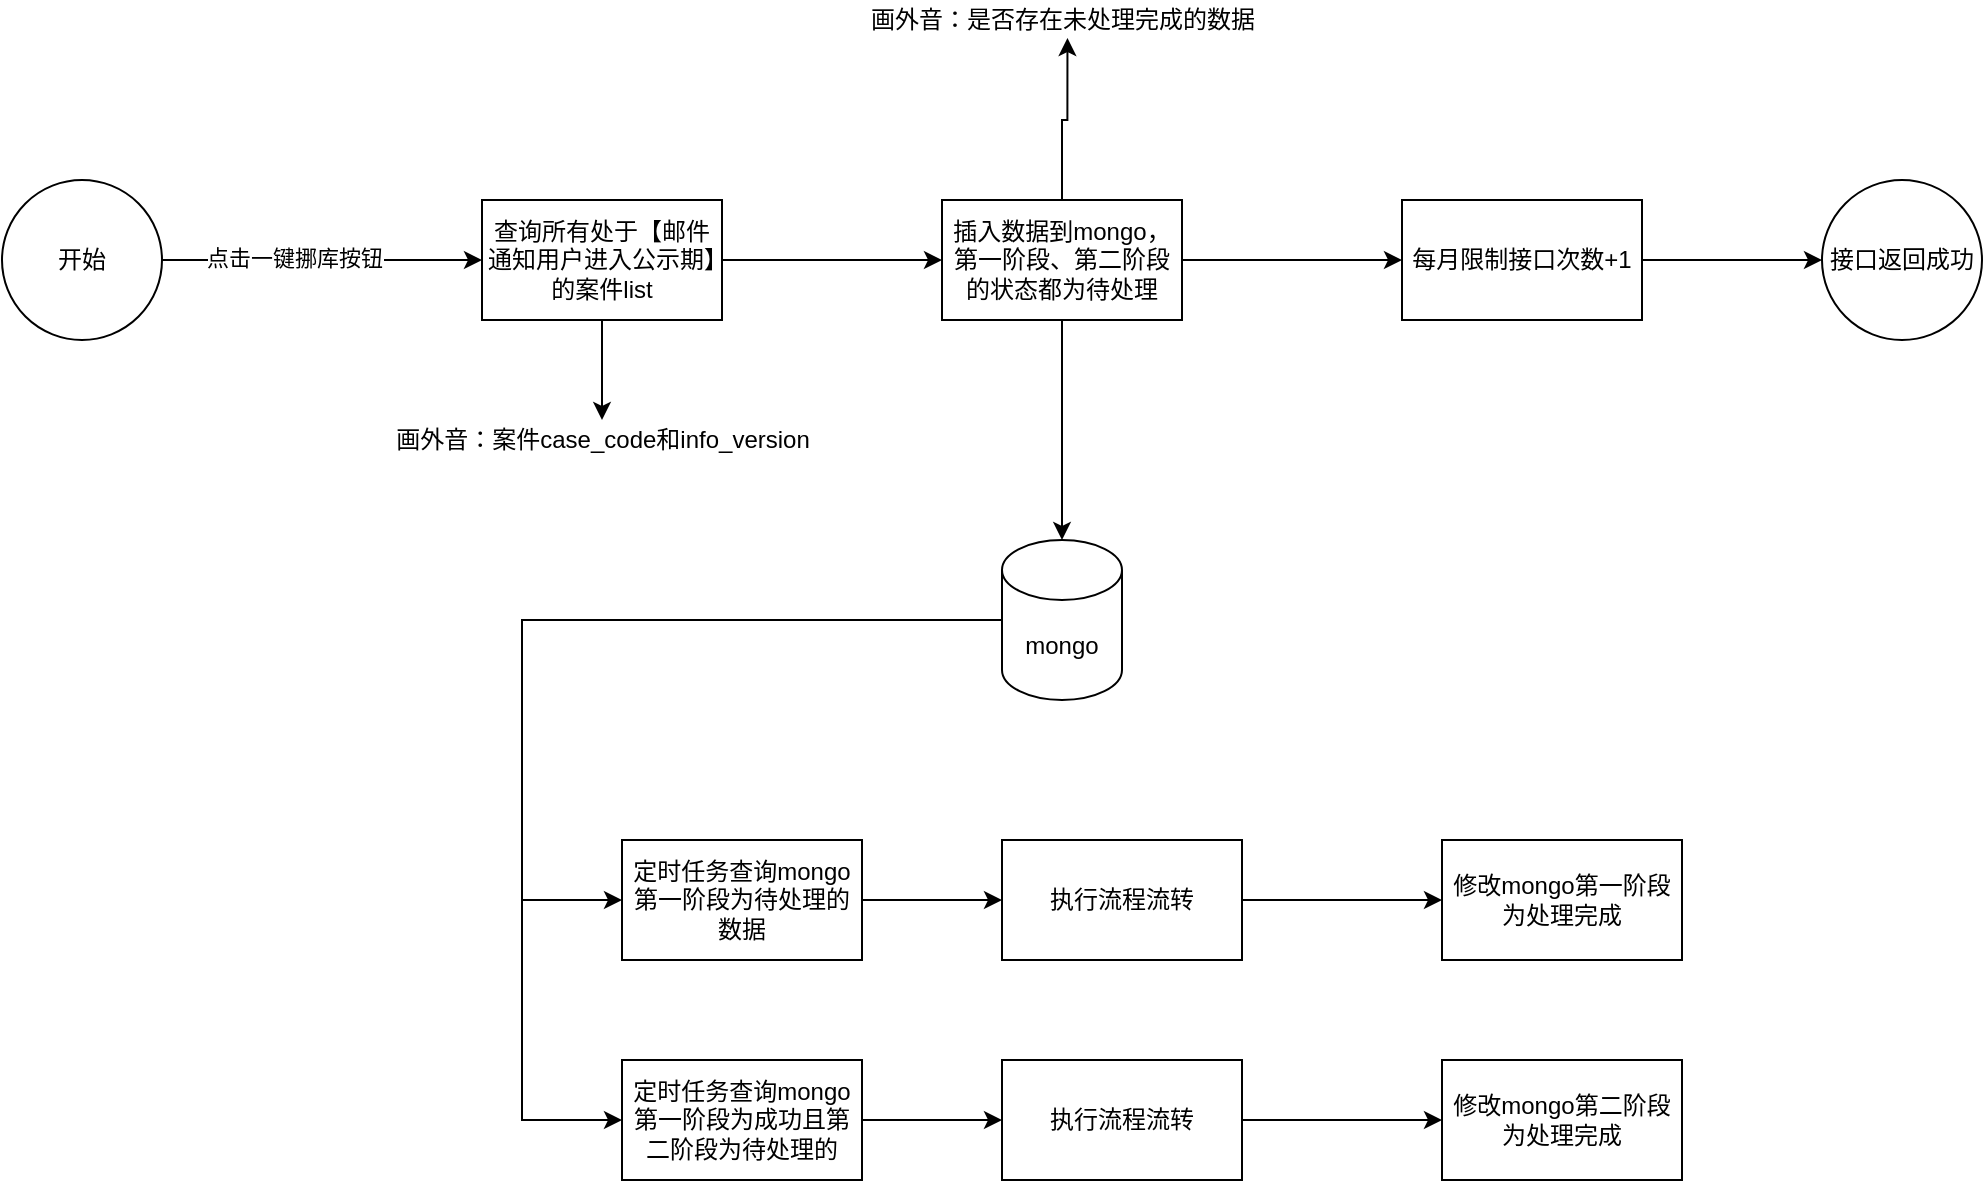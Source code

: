 <mxfile version="14.4.2" type="github">
  <diagram id="qZjwHc3WSDLpgnZpSFku" name="第 1 页">
    <mxGraphModel dx="1422" dy="733" grid="1" gridSize="10" guides="1" tooltips="1" connect="1" arrows="1" fold="1" page="1" pageScale="1" pageWidth="1920" pageHeight="1200" math="0" shadow="0">
      <root>
        <mxCell id="0" />
        <mxCell id="1" parent="0" />
        <mxCell id="VQN_di5XNYVQZKUm2q7j-3" style="edgeStyle=orthogonalEdgeStyle;rounded=0;orthogonalLoop=1;jettySize=auto;html=1;entryX=0;entryY=0.5;entryDx=0;entryDy=0;" edge="1" parent="1" source="VQN_di5XNYVQZKUm2q7j-1" target="VQN_di5XNYVQZKUm2q7j-2">
          <mxGeometry relative="1" as="geometry" />
        </mxCell>
        <mxCell id="VQN_di5XNYVQZKUm2q7j-4" value="点击一键挪库按钮" style="edgeLabel;html=1;align=center;verticalAlign=middle;resizable=0;points=[];" vertex="1" connectable="0" parent="VQN_di5XNYVQZKUm2q7j-3">
          <mxGeometry x="-0.175" y="1" relative="1" as="geometry">
            <mxPoint as="offset" />
          </mxGeometry>
        </mxCell>
        <mxCell id="VQN_di5XNYVQZKUm2q7j-1" value="开始" style="ellipse;whiteSpace=wrap;html=1;aspect=fixed;" vertex="1" parent="1">
          <mxGeometry x="90" y="240" width="80" height="80" as="geometry" />
        </mxCell>
        <mxCell id="VQN_di5XNYVQZKUm2q7j-6" style="edgeStyle=orthogonalEdgeStyle;rounded=0;orthogonalLoop=1;jettySize=auto;html=1;entryX=0;entryY=0.5;entryDx=0;entryDy=0;" edge="1" parent="1" source="VQN_di5XNYVQZKUm2q7j-2">
          <mxGeometry relative="1" as="geometry">
            <mxPoint x="560" y="280" as="targetPoint" />
          </mxGeometry>
        </mxCell>
        <mxCell id="VQN_di5XNYVQZKUm2q7j-16" style="edgeStyle=orthogonalEdgeStyle;rounded=0;orthogonalLoop=1;jettySize=auto;html=1;" edge="1" parent="1" source="VQN_di5XNYVQZKUm2q7j-2" target="VQN_di5XNYVQZKUm2q7j-15">
          <mxGeometry relative="1" as="geometry" />
        </mxCell>
        <mxCell id="VQN_di5XNYVQZKUm2q7j-2" value="查询所有处于【邮件通知用户进入公示期】的案件list" style="rounded=0;whiteSpace=wrap;html=1;" vertex="1" parent="1">
          <mxGeometry x="330" y="250" width="120" height="60" as="geometry" />
        </mxCell>
        <mxCell id="VQN_di5XNYVQZKUm2q7j-10" style="edgeStyle=orthogonalEdgeStyle;rounded=0;orthogonalLoop=1;jettySize=auto;html=1;entryX=0.5;entryY=0;entryDx=0;entryDy=0;entryPerimeter=0;" edge="1" parent="1" source="VQN_di5XNYVQZKUm2q7j-7" target="VQN_di5XNYVQZKUm2q7j-9">
          <mxGeometry relative="1" as="geometry" />
        </mxCell>
        <mxCell id="VQN_di5XNYVQZKUm2q7j-12" style="edgeStyle=orthogonalEdgeStyle;rounded=0;orthogonalLoop=1;jettySize=auto;html=1;" edge="1" parent="1" source="VQN_di5XNYVQZKUm2q7j-7">
          <mxGeometry relative="1" as="geometry">
            <mxPoint x="790" y="280" as="targetPoint" />
          </mxGeometry>
        </mxCell>
        <mxCell id="VQN_di5XNYVQZKUm2q7j-28" style="edgeStyle=orthogonalEdgeStyle;rounded=0;orthogonalLoop=1;jettySize=auto;html=1;entryX=0.513;entryY=0.95;entryDx=0;entryDy=0;entryPerimeter=0;" edge="1" parent="1" source="VQN_di5XNYVQZKUm2q7j-7" target="VQN_di5XNYVQZKUm2q7j-27">
          <mxGeometry relative="1" as="geometry" />
        </mxCell>
        <mxCell id="VQN_di5XNYVQZKUm2q7j-7" value="插入数据到mongo，第一阶段、第二阶段的状态都为待处理" style="rounded=0;whiteSpace=wrap;html=1;" vertex="1" parent="1">
          <mxGeometry x="560" y="250" width="120" height="60" as="geometry" />
        </mxCell>
        <mxCell id="VQN_di5XNYVQZKUm2q7j-14" style="edgeStyle=orthogonalEdgeStyle;rounded=0;orthogonalLoop=1;jettySize=auto;html=1;entryX=0;entryY=0.5;entryDx=0;entryDy=0;" edge="1" parent="1" source="VQN_di5XNYVQZKUm2q7j-9" target="VQN_di5XNYVQZKUm2q7j-13">
          <mxGeometry relative="1" as="geometry">
            <Array as="points">
              <mxPoint x="350" y="460" />
              <mxPoint x="350" y="600" />
            </Array>
          </mxGeometry>
        </mxCell>
        <mxCell id="VQN_di5XNYVQZKUm2q7j-26" style="edgeStyle=orthogonalEdgeStyle;rounded=0;orthogonalLoop=1;jettySize=auto;html=1;entryX=0;entryY=0.5;entryDx=0;entryDy=0;" edge="1" parent="1" source="VQN_di5XNYVQZKUm2q7j-9" target="VQN_di5XNYVQZKUm2q7j-21">
          <mxGeometry relative="1" as="geometry">
            <Array as="points">
              <mxPoint x="350" y="460" />
              <mxPoint x="350" y="710" />
            </Array>
          </mxGeometry>
        </mxCell>
        <mxCell id="VQN_di5XNYVQZKUm2q7j-9" value="mongo" style="shape=cylinder3;whiteSpace=wrap;html=1;boundedLbl=1;backgroundOutline=1;size=15;" vertex="1" parent="1">
          <mxGeometry x="590" y="420" width="60" height="80" as="geometry" />
        </mxCell>
        <mxCell id="VQN_di5XNYVQZKUm2q7j-11" value="接口返回成功" style="ellipse;whiteSpace=wrap;html=1;aspect=fixed;" vertex="1" parent="1">
          <mxGeometry x="1000" y="240" width="80" height="80" as="geometry" />
        </mxCell>
        <mxCell id="VQN_di5XNYVQZKUm2q7j-18" style="edgeStyle=orthogonalEdgeStyle;rounded=0;orthogonalLoop=1;jettySize=auto;html=1;" edge="1" parent="1" source="VQN_di5XNYVQZKUm2q7j-13" target="VQN_di5XNYVQZKUm2q7j-17">
          <mxGeometry relative="1" as="geometry" />
        </mxCell>
        <mxCell id="VQN_di5XNYVQZKUm2q7j-13" value="定时任务查询mongo第一阶段为待处理的数据" style="rounded=0;whiteSpace=wrap;html=1;" vertex="1" parent="1">
          <mxGeometry x="400" y="570" width="120" height="60" as="geometry" />
        </mxCell>
        <mxCell id="VQN_di5XNYVQZKUm2q7j-15" value="画外音：案件case_code和info_version" style="text;html=1;align=center;verticalAlign=middle;resizable=0;points=[];autosize=1;" vertex="1" parent="1">
          <mxGeometry x="275" y="360" width="230" height="20" as="geometry" />
        </mxCell>
        <mxCell id="VQN_di5XNYVQZKUm2q7j-20" style="edgeStyle=orthogonalEdgeStyle;rounded=0;orthogonalLoop=1;jettySize=auto;html=1;" edge="1" parent="1" source="VQN_di5XNYVQZKUm2q7j-17" target="VQN_di5XNYVQZKUm2q7j-19">
          <mxGeometry relative="1" as="geometry" />
        </mxCell>
        <mxCell id="VQN_di5XNYVQZKUm2q7j-17" value="执行流程流转" style="rounded=0;whiteSpace=wrap;html=1;" vertex="1" parent="1">
          <mxGeometry x="590" y="570" width="120" height="60" as="geometry" />
        </mxCell>
        <mxCell id="VQN_di5XNYVQZKUm2q7j-19" value="修改mongo第一阶段为处理完成" style="rounded=0;whiteSpace=wrap;html=1;" vertex="1" parent="1">
          <mxGeometry x="810" y="570" width="120" height="60" as="geometry" />
        </mxCell>
        <mxCell id="VQN_di5XNYVQZKUm2q7j-23" style="edgeStyle=orthogonalEdgeStyle;rounded=0;orthogonalLoop=1;jettySize=auto;html=1;entryX=0;entryY=0.5;entryDx=0;entryDy=0;" edge="1" parent="1" source="VQN_di5XNYVQZKUm2q7j-21" target="VQN_di5XNYVQZKUm2q7j-22">
          <mxGeometry relative="1" as="geometry" />
        </mxCell>
        <mxCell id="VQN_di5XNYVQZKUm2q7j-21" value="定时任务查询mongo第一阶段为成功且第二阶段为待处理的" style="rounded=0;whiteSpace=wrap;html=1;" vertex="1" parent="1">
          <mxGeometry x="400" y="680" width="120" height="60" as="geometry" />
        </mxCell>
        <mxCell id="VQN_di5XNYVQZKUm2q7j-25" style="edgeStyle=orthogonalEdgeStyle;rounded=0;orthogonalLoop=1;jettySize=auto;html=1;entryX=0;entryY=0.5;entryDx=0;entryDy=0;" edge="1" parent="1" source="VQN_di5XNYVQZKUm2q7j-22" target="VQN_di5XNYVQZKUm2q7j-24">
          <mxGeometry relative="1" as="geometry" />
        </mxCell>
        <mxCell id="VQN_di5XNYVQZKUm2q7j-22" value="执行流程流转" style="rounded=0;whiteSpace=wrap;html=1;" vertex="1" parent="1">
          <mxGeometry x="590" y="680" width="120" height="60" as="geometry" />
        </mxCell>
        <mxCell id="VQN_di5XNYVQZKUm2q7j-24" value="修改mongo第二阶段为处理完成" style="rounded=0;whiteSpace=wrap;html=1;" vertex="1" parent="1">
          <mxGeometry x="810" y="680" width="120" height="60" as="geometry" />
        </mxCell>
        <mxCell id="VQN_di5XNYVQZKUm2q7j-27" value="画外音：是否存在未处理完成的数据" style="text;html=1;align=center;verticalAlign=middle;resizable=0;points=[];autosize=1;" vertex="1" parent="1">
          <mxGeometry x="515" y="150" width="210" height="20" as="geometry" />
        </mxCell>
        <mxCell id="VQN_di5XNYVQZKUm2q7j-30" style="edgeStyle=orthogonalEdgeStyle;rounded=0;orthogonalLoop=1;jettySize=auto;html=1;entryX=0;entryY=0.5;entryDx=0;entryDy=0;" edge="1" parent="1" source="VQN_di5XNYVQZKUm2q7j-29" target="VQN_di5XNYVQZKUm2q7j-11">
          <mxGeometry relative="1" as="geometry" />
        </mxCell>
        <mxCell id="VQN_di5XNYVQZKUm2q7j-29" value="每月限制接口次数+1" style="whiteSpace=wrap;html=1;" vertex="1" parent="1">
          <mxGeometry x="790" y="250" width="120" height="60" as="geometry" />
        </mxCell>
      </root>
    </mxGraphModel>
  </diagram>
</mxfile>
